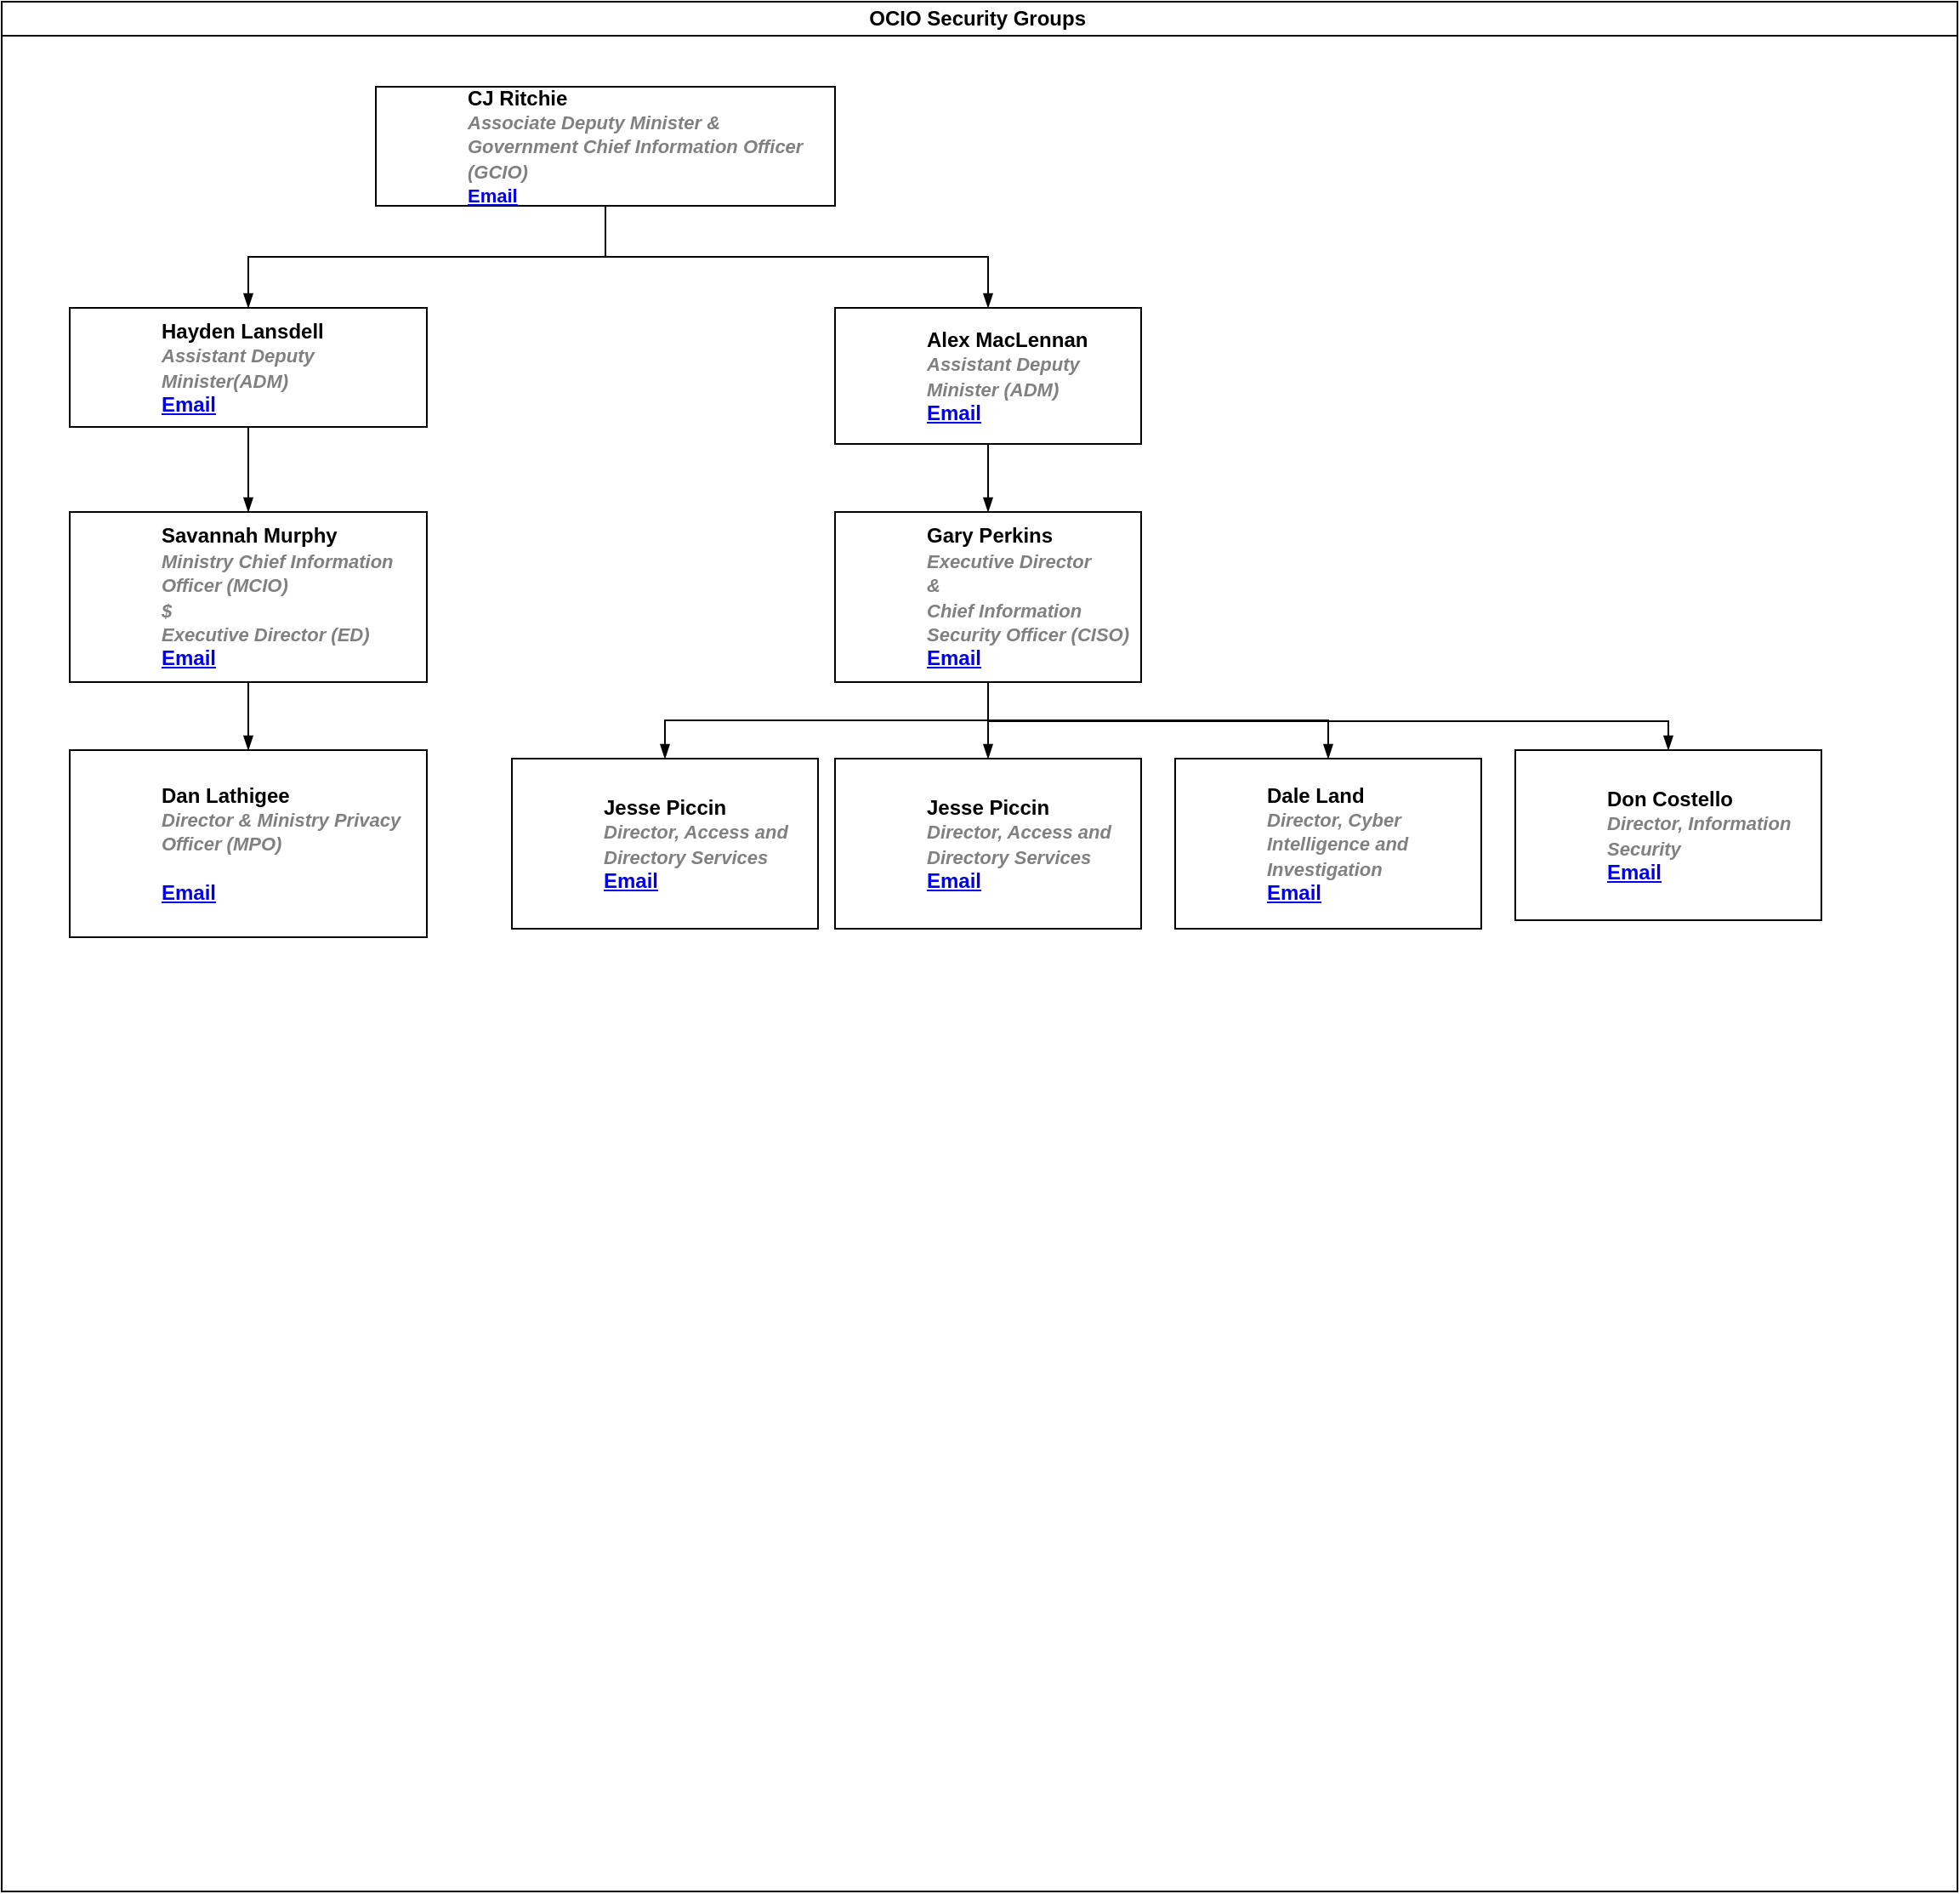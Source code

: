 <mxfile version="15.3.5" type="github" pages="4">
  <diagram id="prtHgNgQTEPvFCAcTncT" name="OCIO-org chart">
    <mxGraphModel dx="868" dy="450" grid="1" gridSize="10" guides="1" tooltips="1" connect="1" arrows="1" fold="1" page="1" pageScale="1" pageWidth="827" pageHeight="1169" math="0" shadow="0">
      <root>
        <mxCell id="0" />
        <mxCell id="1" parent="0" />
        <mxCell id="dNxyNK7c78bLwvsdeMH5-11" value="OCIO Security Groups&amp;nbsp;" style="swimlane;html=1;startSize=20;horizontal=1;containerType=tree;glass=0;metaEdit=1;dropTarget=0;swimlaneLine=1;swimlaneFillColor=none;" parent="1" vertex="1">
          <mxGeometry x="210" y="89" width="1150" height="1111" as="geometry" />
        </mxCell>
        <UserObject label="%name%&lt;br&gt;&lt;i style=&quot;color: gray ; font-size: 11px&quot;&gt;%position%&lt;/i&gt;&lt;br&gt;&lt;a href=&quot;mailto:%email%&quot; style=&quot;font-size: 11px&quot;&gt;Email&lt;/a&gt;" name="CJ Ritchie" position="Associate Deputy Minister &amp; Government Chief Information Officer (GCIO)" email="CJ.Ritchie@gov.bc.ca" placeholders="1" organization="CIO - Office of the Associate Deputy Minister and Government Chief Information Officer&#xa;" id="dNxyNK7c78bLwvsdeMH5-12">
          <mxCell style="label;whiteSpace=wrap;html=1;rounded=0;glass=0;treeMoving=1;treeFolding=1;gradientColor=#ffffff;fillColor=default;dropTarget=1;metaEdit=1;comic=0;expand=1;container=0;noLabel=0;portConstraintRotation=0;connectable=1;snapToPoint=0;" parent="dNxyNK7c78bLwvsdeMH5-11" vertex="1">
            <mxGeometry x="220" y="50" width="270" height="70" as="geometry" />
          </mxCell>
        </UserObject>
        <mxCell id="dNxyNK7c78bLwvsdeMH5-13" value="" style="endArrow=blockThin;endFill=1;fontSize=11;edgeStyle=elbowEdgeStyle;elbow=vertical;rounded=0;" parent="dNxyNK7c78bLwvsdeMH5-11" source="dNxyNK7c78bLwvsdeMH5-12" target="dNxyNK7c78bLwvsdeMH5-14" edge="1">
          <mxGeometry relative="1" as="geometry" />
        </mxCell>
        <UserObject label="%name%&lt;br&gt;&lt;i style=&quot;color: gray ; font-size: 11px&quot;&gt;%position%&lt;/i&gt;&lt;br&gt;&lt;a href=&quot;mailto:%email%&quot;&gt;Email&lt;/a&gt;" name="Hayden Lansdell" position="Assistant Deputy Minister(ADM)" email="hayden.lansdell@gov.bc.ca" placeholders="1" organization="DPD - Digital Platform and Data" id="dNxyNK7c78bLwvsdeMH5-14">
          <mxCell style="label;whiteSpace=wrap;html=1;rounded=0;glass=0;treeFolding=1;treeMoving=1;imageAspect=1;" parent="dNxyNK7c78bLwvsdeMH5-11" vertex="1">
            <mxGeometry x="40" y="180" width="210" height="70" as="geometry" />
          </mxCell>
        </UserObject>
        <mxCell id="dNxyNK7c78bLwvsdeMH5-15" value="" style="endArrow=blockThin;endFill=1;fontSize=11;edgeStyle=elbowEdgeStyle;elbow=vertical;rounded=0;" parent="dNxyNK7c78bLwvsdeMH5-11" source="dNxyNK7c78bLwvsdeMH5-12" target="dNxyNK7c78bLwvsdeMH5-16" edge="1">
          <mxGeometry relative="1" as="geometry" />
        </mxCell>
        <UserObject label="%name%&lt;br&gt;&lt;i style=&quot;color: gray ; font-size: 11px&quot;&gt;%position%&lt;/i&gt;&lt;br&gt;&lt;a href=&quot;mailto:%email%&quot;&gt;Email&lt;/a&gt;" name="Alex MacLennan" position="Assistant Deputy Minister (ADM)" email="Alex.MacLennan@gov.bc.ca" placeholders="1" organization="ES-ADMO - OCIO Enterprise Services" id="dNxyNK7c78bLwvsdeMH5-16">
          <mxCell style="label;whiteSpace=wrap;html=1;rounded=0;glass=0;treeFolding=1;treeMoving=1;" parent="dNxyNK7c78bLwvsdeMH5-11" vertex="1">
            <mxGeometry x="490" y="180" width="180" height="80" as="geometry" />
          </mxCell>
        </UserObject>
        <mxCell id="v73PsxsPgjeirW-ovo98-2" value="" style="endArrow=blockThin;endFill=1;fontSize=11;edgeStyle=elbowEdgeStyle;elbow=vertical;rounded=0;entryX=0.5;entryY=0;entryDx=0;entryDy=0;" parent="dNxyNK7c78bLwvsdeMH5-11" target="v73PsxsPgjeirW-ovo98-3" edge="1">
          <mxGeometry relative="1" as="geometry">
            <mxPoint x="145" y="250" as="sourcePoint" />
          </mxGeometry>
        </mxCell>
        <UserObject label="%name%&lt;br&gt;&lt;i style=&quot;color: gray ; font-size: 11px&quot;&gt;%position%&lt;/i&gt;&lt;br&gt;&lt;a href=&quot;mailto:%email%&quot;&gt;Email&lt;/a&gt;" name="Savannah Murphy" position="Ministry Chief Information Officer (MCIO)&#xa;$ &#xa;Executive Director (ED)" email="Savannah.Murphy@gov.bc.ca" placeholders="1" organization="Information Management Branch" id="v73PsxsPgjeirW-ovo98-3">
          <mxCell style="label;whiteSpace=wrap;html=1;rounded=0;glass=0;treeFolding=1;treeMoving=1;" parent="dNxyNK7c78bLwvsdeMH5-11" vertex="1">
            <mxGeometry x="40" y="300" width="210" height="100" as="geometry" />
          </mxCell>
        </UserObject>
        <mxCell id="v73PsxsPgjeirW-ovo98-4" value="" style="endArrow=blockThin;endFill=1;fontSize=11;edgeStyle=elbowEdgeStyle;elbow=vertical;rounded=0;" parent="dNxyNK7c78bLwvsdeMH5-11" source="v73PsxsPgjeirW-ovo98-3" target="v73PsxsPgjeirW-ovo98-5" edge="1">
          <mxGeometry relative="1" as="geometry">
            <mxPoint x="170" y="330" as="sourcePoint" />
          </mxGeometry>
        </mxCell>
        <UserObject label="%name%&lt;br&gt;&lt;i style=&quot;color: gray ; font-size: 11px&quot;&gt;%position%&lt;/i&gt;&lt;br&gt;&lt;a href=&quot;mailto:%email%&quot;&gt;Email&lt;/a&gt;" name="Dan Lathigee" position="Director &amp; Ministry Privacy Officer (MPO)&#xa;" email="Dan.Lathigee@gov.bc.ca" placeholders="1" organization="IMB Information Privacy and Security" id="v73PsxsPgjeirW-ovo98-5">
          <mxCell style="label;whiteSpace=wrap;html=1;rounded=0;glass=0;treeFolding=1;treeMoving=1;" parent="dNxyNK7c78bLwvsdeMH5-11" vertex="1">
            <mxGeometry x="40" y="440" width="210" height="110" as="geometry" />
          </mxCell>
        </UserObject>
        <mxCell id="v73PsxsPgjeirW-ovo98-14" value="" style="endArrow=blockThin;endFill=1;fontSize=11;edgeStyle=elbowEdgeStyle;elbow=vertical;rounded=0;" parent="dNxyNK7c78bLwvsdeMH5-11" source="dNxyNK7c78bLwvsdeMH5-16" target="v73PsxsPgjeirW-ovo98-15" edge="1">
          <mxGeometry relative="1" as="geometry">
            <mxPoint x="395" y="200" as="sourcePoint" />
          </mxGeometry>
        </mxCell>
        <UserObject label="%name%&lt;br&gt;&lt;i style=&quot;color: gray ; font-size: 11px&quot;&gt;%position%&lt;/i&gt;&lt;br&gt;&lt;a href=&quot;mailto:%email%&quot;&gt;Email&lt;/a&gt;" name="Gary Perkins" position="Executive Director &#xa;&amp;&#xa;Chief Information Security Officer (CISO)" email="Gary.Perkins@gov.bc.ca" placeholders="1" organization="ES-ISB - Information Security" id="v73PsxsPgjeirW-ovo98-15">
          <mxCell style="label;whiteSpace=wrap;html=1;rounded=0;glass=0;treeFolding=1;treeMoving=1;" parent="dNxyNK7c78bLwvsdeMH5-11" vertex="1">
            <mxGeometry x="490" y="300" width="180" height="100" as="geometry" />
          </mxCell>
        </UserObject>
        <mxCell id="v73PsxsPgjeirW-ovo98-20" value="" style="endArrow=blockThin;endFill=1;fontSize=11;edgeStyle=elbowEdgeStyle;elbow=vertical;rounded=0;" parent="dNxyNK7c78bLwvsdeMH5-11" source="v73PsxsPgjeirW-ovo98-15" target="v73PsxsPgjeirW-ovo98-21" edge="1">
          <mxGeometry relative="1" as="geometry">
            <mxPoint x="622" y="322" as="sourcePoint" />
          </mxGeometry>
        </mxCell>
        <UserObject label="%name%&lt;br&gt;&lt;i style=&quot;color: gray ; font-size: 11px&quot;&gt;%position%&lt;/i&gt;&lt;br&gt;&lt;a href=&quot;mailto:%email%&quot;&gt;Email&lt;/a&gt;" name="Jesse Piccin" position="Director, Access and Directory Services" email="Jesse.Piccin@gov.bc.ca" placeholders="1" organization="ADMS - Access &amp; Directory Management Services" id="v73PsxsPgjeirW-ovo98-21">
          <mxCell style="label;whiteSpace=wrap;html=1;rounded=0;glass=0;treeFolding=1;treeMoving=1;" parent="dNxyNK7c78bLwvsdeMH5-11" vertex="1">
            <mxGeometry x="490" y="445" width="180" height="100" as="geometry" />
          </mxCell>
        </UserObject>
        <mxCell id="v73PsxsPgjeirW-ovo98-22" value="" style="endArrow=blockThin;endFill=1;fontSize=11;edgeStyle=elbowEdgeStyle;elbow=vertical;rounded=0;" parent="dNxyNK7c78bLwvsdeMH5-11" source="v73PsxsPgjeirW-ovo98-15" target="v73PsxsPgjeirW-ovo98-23" edge="1">
          <mxGeometry relative="1" as="geometry">
            <mxPoint x="622" y="322" as="sourcePoint" />
          </mxGeometry>
        </mxCell>
        <UserObject label="%name%&lt;br&gt;&lt;i style=&quot;color: gray ; font-size: 11px&quot;&gt;%position%&lt;/i&gt;&lt;br&gt;&lt;a href=&quot;mailto:%email%&quot;&gt;Email&lt;/a&gt;" name="Dale Land" position="Director, Cyber Intelligence and Investigation" email="Dale.Land@gov.bc.ca" placeholders="1" organization="ITSECOPS - IT Security Operations&#xa;&amp;&#xa;SIIRT - Security Investigations and Incident Response" id="v73PsxsPgjeirW-ovo98-23">
          <mxCell style="label;whiteSpace=wrap;html=1;rounded=0;glass=0;treeFolding=1;treeMoving=1;" parent="dNxyNK7c78bLwvsdeMH5-11" vertex="1">
            <mxGeometry x="690" y="445" width="180" height="100" as="geometry" />
          </mxCell>
        </UserObject>
        <mxCell id="v73PsxsPgjeirW-ovo98-24" value="" style="endArrow=blockThin;endFill=1;fontSize=11;edgeStyle=elbowEdgeStyle;elbow=vertical;rounded=0;" parent="dNxyNK7c78bLwvsdeMH5-11" source="v73PsxsPgjeirW-ovo98-15" target="v73PsxsPgjeirW-ovo98-25" edge="1">
          <mxGeometry relative="1" as="geometry">
            <mxPoint x="622" y="322" as="sourcePoint" />
            <Array as="points">
              <mxPoint x="780" y="423" />
            </Array>
          </mxGeometry>
        </mxCell>
        <UserObject label="%name%&lt;br&gt;&lt;i style=&quot;color: gray ; font-size: 11px&quot;&gt;%position%&lt;/i&gt;&lt;br&gt;&lt;a href=&quot;mailto:%email%&quot;&gt;Email&lt;/a&gt;" name="Don Costello" position="Director, Information Security" email="Don.Costello@gov.bc.ca" placeholders="1" organization="ADVSVCS - Advisory Services" id="v73PsxsPgjeirW-ovo98-25">
          <mxCell style="label;whiteSpace=wrap;html=1;rounded=0;glass=0;treeFolding=1;treeMoving=1;" parent="dNxyNK7c78bLwvsdeMH5-11" vertex="1">
            <mxGeometry x="890" y="440" width="180" height="100" as="geometry" />
          </mxCell>
        </UserObject>
        <mxCell id="uYkX0x8CzJpUBdpPmqX0-5" value="" style="endArrow=blockThin;endFill=1;fontSize=11;edgeStyle=elbowEdgeStyle;elbow=vertical;rounded=0;" parent="dNxyNK7c78bLwvsdeMH5-11" source="v73PsxsPgjeirW-ovo98-15" target="uYkX0x8CzJpUBdpPmqX0-6" edge="1">
          <mxGeometry relative="1" as="geometry">
            <mxPoint x="790" y="489" as="sourcePoint" />
          </mxGeometry>
        </mxCell>
        <UserObject label="%name%&lt;br&gt;&lt;i style=&quot;color: gray ; font-size: 11px&quot;&gt;%position%&lt;/i&gt;&lt;br&gt;&lt;a href=&quot;mailto:%email%&quot;&gt;Email&lt;/a&gt;" name="Jesse Piccin" position="Director, Access and Directory Services" email="Jesse.Piccin@gov.bc.ca" placeholders="1" organization="ADMS - Access &amp; Directory Management Services" id="uYkX0x8CzJpUBdpPmqX0-6">
          <mxCell style="label;whiteSpace=wrap;html=1;rounded=0;glass=0;treeFolding=1;treeMoving=1;" parent="dNxyNK7c78bLwvsdeMH5-11" vertex="1">
            <mxGeometry x="300" y="445" width="180" height="100" as="geometry" />
          </mxCell>
        </UserObject>
      </root>
    </mxGraphModel>
  </diagram>
  <diagram id="ucI1gstZumHgKtb_26d9" name="ISP-Information Privacy and Security org chart">
    <mxGraphModel dx="868" dy="1550" grid="1" gridSize="10" guides="1" tooltips="1" connect="1" arrows="1" fold="1" page="1" pageScale="1" pageWidth="850" pageHeight="1100" math="0" shadow="0">
      <root>
        <mxCell id="qZ4l3li3OhjKVmUn_5Yf-0" />
        <mxCell id="qZ4l3li3OhjKVmUn_5Yf-1" parent="qZ4l3li3OhjKVmUn_5Yf-0" />
        <UserObject label="Garry Mierzuak&lt;br&gt;&lt;i style=&quot;color: gray&quot;&gt;&lt;font style=&quot;font-size: 11px&quot;&gt;Ministry Information Security Officer (MISO)&lt;/font&gt;&lt;/i&gt;&lt;br&gt;&lt;a href=&quot;mailto:Garry.Mierzuak@gov.bc.ca&quot;&gt;Email&lt;/a&gt;" name="Garry Mierzuak" position="Ministry Information Security Officer (MISO)" email="Garry.Mierzuak@gov.bc.ca" placeholders="1" organization="IMB Information Privacy and Security" id="SdTfen1lz5qg2SUIvMbw-0">
          <mxCell style="label;whiteSpace=wrap;html=1;rounded=0;glass=0;treeFolding=1;treeMoving=1;" parent="qZ4l3li3OhjKVmUn_5Yf-1" vertex="1">
            <mxGeometry x="350" y="80" width="210" height="100" as="geometry" />
          </mxCell>
        </UserObject>
        <mxCell id="dvrZ-WcR8MNvTjGQvd33-0" value="" style="endArrow=blockThin;endFill=1;fontSize=11;edgeStyle=elbowEdgeStyle;elbow=vertical;rounded=0;exitX=0.5;exitY=1;exitDx=0;exitDy=0;" parent="qZ4l3li3OhjKVmUn_5Yf-1" source="SdTfen1lz5qg2SUIvMbw-0" target="dvrZ-WcR8MNvTjGQvd33-1" edge="1">
          <mxGeometry relative="1" as="geometry">
            <mxPoint x="187" y="734" as="sourcePoint" />
          </mxGeometry>
        </mxCell>
        <UserObject label="Paul Rai&lt;br&gt;&lt;i style=&quot;color: gray ; font-size: 11px&quot;&gt;Senior Security Analyst&lt;/i&gt;&lt;br&gt;&lt;a href=&quot;mailto:Paul.Rai@gov.bc.ca&quot;&gt;Email&lt;/a&gt;" name="Paul Rai" position="Senior Security Analyst" email="Paul.Rai@gov.bc.ca" placeholders="1" organization="IMB Information Privacy and Security" id="dvrZ-WcR8MNvTjGQvd33-1">
          <mxCell style="label;whiteSpace=wrap;html=1;rounded=0;glass=0;treeFolding=1;treeMoving=1;" parent="qZ4l3li3OhjKVmUn_5Yf-1" vertex="1">
            <mxGeometry x="350" y="340" width="210" height="100" as="geometry" />
          </mxCell>
        </UserObject>
        <mxCell id="dvrZ-WcR8MNvTjGQvd33-2" value="" style="endArrow=blockThin;endFill=1;fontSize=11;edgeStyle=elbowEdgeStyle;elbow=vertical;rounded=0;exitX=0.5;exitY=1;exitDx=0;exitDy=0;" parent="qZ4l3li3OhjKVmUn_5Yf-1" source="SdTfen1lz5qg2SUIvMbw-0" target="dvrZ-WcR8MNvTjGQvd33-3" edge="1">
          <mxGeometry relative="1" as="geometry">
            <mxPoint x="187" y="734" as="sourcePoint" />
            <Array as="points">
              <mxPoint x="500" y="230" />
              <mxPoint x="450" y="510" />
            </Array>
          </mxGeometry>
        </mxCell>
        <UserObject label="Ariadne Powell&lt;br&gt;&lt;i style=&quot;color: gray ; font-size: 11px&quot;&gt;Senior Security Analyst&lt;/i&gt;&lt;br&gt;&lt;a href=&quot;mailto:Ariadne.Powell@gov.bc.ca&quot;&gt;Email&lt;/a&gt;" name="Ariadne Powell" position="Senior Security Analyst" email="Ariadne.Powell@gov.bc.ca" placeholders="1" organization="IMB Information Privacy and Security" id="dvrZ-WcR8MNvTjGQvd33-3">
          <mxCell style="label;whiteSpace=wrap;html=1;rounded=0;glass=0;treeFolding=1;treeMoving=1;" parent="qZ4l3li3OhjKVmUn_5Yf-1" vertex="1">
            <mxGeometry x="600" y="340" width="210" height="100" as="geometry" />
          </mxCell>
        </UserObject>
        <UserObject label="Calder Brown&lt;br&gt;&lt;i style=&quot;color: gray ; font-size: 11px&quot;&gt;Senior Security Analyst&lt;/i&gt;&lt;br&gt;&lt;a href=&quot;mailto:Calder.Brown@gov.bc.ca&quot;&gt;Email&lt;/a&gt;" name="Calder Brown" position="Senior Security Analyst" email="Calder.Brown@gov.bc.ca" placeholders="1" organization="IMB Information Privacy and Security" id="dvrZ-WcR8MNvTjGQvd33-4">
          <mxCell style="label;whiteSpace=wrap;html=1;rounded=0;glass=0;treeFolding=1;treeMoving=1;" parent="qZ4l3li3OhjKVmUn_5Yf-1" vertex="1">
            <mxGeometry x="100" y="340" width="210" height="100" as="geometry" />
          </mxCell>
        </UserObject>
        <mxCell id="dvrZ-WcR8MNvTjGQvd33-5" value="" style="endArrow=blockThin;endFill=1;fontSize=11;edgeStyle=elbowEdgeStyle;elbow=vertical;rounded=0;exitX=0.5;exitY=1;exitDx=0;exitDy=0;entryX=0.5;entryY=0;entryDx=0;entryDy=0;" parent="qZ4l3li3OhjKVmUn_5Yf-1" source="SdTfen1lz5qg2SUIvMbw-0" target="dvrZ-WcR8MNvTjGQvd33-4" edge="1">
          <mxGeometry relative="1" as="geometry">
            <mxPoint x="445" y="470" as="sourcePoint" />
            <mxPoint x="705" y="570" as="targetPoint" />
            <Array as="points">
              <mxPoint x="380" y="230" />
              <mxPoint x="310" y="510" />
            </Array>
          </mxGeometry>
        </mxCell>
        <mxCell id="oMF8QTFkqLxiqysbtOMA-1" value="" style="endArrow=blockThin;endFill=1;fontSize=11;edgeStyle=elbowEdgeStyle;elbow=vertical;rounded=0;exitX=0.5;exitY=1;exitDx=0;exitDy=0;" parent="qZ4l3li3OhjKVmUn_5Yf-1" source="R9Cr3xqox11sZa4VE1uC-0" edge="1">
          <mxGeometry relative="1" as="geometry">
            <mxPoint x="355" y="639" as="sourcePoint" />
            <mxPoint x="455" y="80" as="targetPoint" />
          </mxGeometry>
        </mxCell>
        <mxCell id="1ly8iMYacWjRFcpsfIwy-0" value="ISP-Information Privacy and Security" style="swimlane;html=1;startSize=20;horizontal=1;containerType=tree;glass=0;" parent="qZ4l3li3OhjKVmUn_5Yf-1" vertex="1">
          <mxGeometry y="-236" width="850" height="730" as="geometry" />
        </mxCell>
        <UserObject label="Dan Lathigee&lt;br&gt;&lt;i style=&quot;color: gray&quot;&gt;&lt;font style=&quot;font-size: 11px&quot;&gt;Director &amp;amp; Ministry Privacy Officer (MPO)&lt;/font&gt;&lt;br&gt;&lt;/i&gt;&lt;br&gt;&lt;a href=&quot;mailto:Dan.Lathigee@gov.bc.ca&quot;&gt;Email&lt;/a&gt;" name="Dan Lathigee" position="Director &amp; Ministry Privacy Officer (MPO)&#xa;" email="Dan.Lathigee@gov.bc.ca" placeholders="1" organization="IMB Information Privacy and Security" id="R9Cr3xqox11sZa4VE1uC-0">
          <mxCell style="label;whiteSpace=wrap;html=1;rounded=0;glass=0;treeFolding=1;treeMoving=1;" parent="1ly8iMYacWjRFcpsfIwy-0" vertex="1">
            <mxGeometry x="350" y="130" width="210" height="110" as="geometry" />
          </mxCell>
        </UserObject>
      </root>
    </mxGraphModel>
  </diagram>
  <diagram id="vDOXWKOzfigFdYHw0v1W" name="Advisory Services">
    <mxGraphModel dx="868" dy="2650" grid="1" gridSize="10" guides="1" tooltips="1" connect="1" arrows="1" fold="1" page="1" pageScale="1" pageWidth="850" pageHeight="1100" math="0" shadow="0">
      <root>
        <mxCell id="rqQ3qo8qsGK3bOTKJYbh-0" />
        <mxCell id="rqQ3qo8qsGK3bOTKJYbh-1" parent="rqQ3qo8qsGK3bOTKJYbh-0" />
        <UserObject label="Brian Horncastle&lt;br&gt;&lt;i style=&quot;color: gray ; font-size: 11px&quot;&gt;Manager, VRM&lt;/i&gt;&lt;br&gt;&lt;a href=&quot;mailto:Brian.Horncastle@gov.bc.ca&quot;&gt;Email&lt;/a&gt;" name="Brian Horncastle" position="Manager, VRM" email="Brian.Horncastle@gov.bc.ca" placeholders="1" organization=" VRM - Vulnerability &amp; Risk Management" id="T802JfDfkw4rmRlnb9Lm-0">
          <mxCell style="label;whiteSpace=wrap;html=1;rounded=0;glass=0;treeFolding=1;treeMoving=1;" parent="rqQ3qo8qsGK3bOTKJYbh-1" vertex="1">
            <mxGeometry x="960" y="-840" width="180" height="100" as="geometry" />
          </mxCell>
        </UserObject>
        <UserObject label="Ryan Bluemel&lt;br&gt;&lt;i style=&quot;color: gray ; font-size: 11px&quot;&gt;Senior Security Analyst&lt;/i&gt;&lt;br&gt;&lt;a href=&quot;mailto:Ryan.Bluemel@gov.bc.ca&quot;&gt;Email&lt;/a&gt;" name="Ryan Bluemel" position="Senior Security Analyst" email="Ryan.Bluemel@gov.bc.ca" placeholders="1" organization="VRM - Vulnerability &amp; Risk Management" id="T802JfDfkw4rmRlnb9Lm-1">
          <mxCell style="label;whiteSpace=wrap;html=1;rounded=0;glass=0;treeFolding=1;treeMoving=1;" parent="rqQ3qo8qsGK3bOTKJYbh-1" vertex="1">
            <mxGeometry x="560" y="-680" width="180" height="100" as="geometry" />
          </mxCell>
        </UserObject>
        <UserObject label="Michael Foltinek&lt;br&gt;&lt;i style=&quot;color: gray ; font-size: 11px&quot;&gt;Senior Security Architect&lt;/i&gt;&lt;br&gt;&lt;a href=&quot;mailto:Michael.Foltinek@gov.bc.ca&quot;&gt;Email&lt;/a&gt;" name="Michael Foltinek" position="Senior Security Architect" email="Michael.Foltinek@gov.bc.ca" placeholders="1" organization="VRM - Vulnerability &amp; Risk Management" id="T802JfDfkw4rmRlnb9Lm-2">
          <mxCell style="label;whiteSpace=wrap;html=1;rounded=0;glass=0;treeFolding=1;treeMoving=1;" parent="rqQ3qo8qsGK3bOTKJYbh-1" vertex="1">
            <mxGeometry x="750" y="-680" width="180" height="100" as="geometry" />
          </mxCell>
        </UserObject>
        <UserObject label="Joe Lopetrone&lt;br&gt;&lt;i style=&quot;color: gray ; font-size: 11px&quot;&gt;Senior Security Analyst&lt;/i&gt;&lt;br&gt;&lt;a href=&quot;mailto:&quot;&gt;Email&lt;/a&gt;" name="Joe Lopetrone" position="Senior Security Analyst" email="" placeholders="1" organization="VRM - Vulnerability &amp; Risk Management" id="T802JfDfkw4rmRlnb9Lm-3">
          <mxCell style="label;whiteSpace=wrap;html=1;rounded=0;glass=0;treeFolding=1;treeMoving=1;" parent="rqQ3qo8qsGK3bOTKJYbh-1" vertex="1">
            <mxGeometry x="940" y="-680" width="180" height="100" as="geometry" />
          </mxCell>
        </UserObject>
        <UserObject label="Gary Merrick&lt;br&gt;&lt;i style=&quot;color: gray ; font-size: 11px&quot;&gt;Senior Security Analyst&lt;/i&gt;&lt;br&gt;&lt;a href=&quot;mailto:Gary.Merrick@gov.bc.ca&quot;&gt;Email&lt;/a&gt;" name="Gary Merrick" position="Senior Security Analyst" email="Gary.Merrick@gov.bc.ca" placeholders="1" organization="VRM - Vulnerability &amp; Risk Management" id="T802JfDfkw4rmRlnb9Lm-4">
          <mxCell style="label;whiteSpace=wrap;html=1;rounded=0;glass=0;treeFolding=1;treeMoving=1;" parent="rqQ3qo8qsGK3bOTKJYbh-1" vertex="1">
            <mxGeometry x="1140" y="-680" width="170" height="100" as="geometry" />
          </mxCell>
        </UserObject>
        <UserObject label="Don Costello&lt;br&gt;&lt;i style=&quot;color: gray ; font-size: 11px&quot;&gt;Director, Information Security&lt;/i&gt;&lt;br&gt;&lt;a href=&quot;mailto:Don.Costello@gov.bc.ca&quot;&gt;Email&lt;/a&gt;" name="Don Costello" position="Director, Information Security" email="Don.Costello@gov.bc.ca" placeholders="1" organization="ADVSVCS - Advisory Services" id="xZGKURcxJj9vhPXbA276-0">
          <mxCell style="label;whiteSpace=wrap;html=1;rounded=0;glass=0;treeFolding=1;treeMoving=1;" parent="rqQ3qo8qsGK3bOTKJYbh-1" vertex="1">
            <mxGeometry x="1160" y="-1000" width="180" height="80" as="geometry" />
          </mxCell>
        </UserObject>
        <mxCell id="XgKBMb3x8BXF8PC0vtIP-0" value="" style="endArrow=blockThin;endFill=1;fontSize=11;edgeStyle=elbowEdgeStyle;elbow=vertical;rounded=0;entryX=0.5;entryY=0;entryDx=0;entryDy=0;exitX=0.5;exitY=1;exitDx=0;exitDy=0;" parent="rqQ3qo8qsGK3bOTKJYbh-1" source="xZGKURcxJj9vhPXbA276-0" target="T802JfDfkw4rmRlnb9Lm-0" edge="1">
          <mxGeometry relative="1" as="geometry">
            <mxPoint x="1230" y="-890" as="sourcePoint" />
            <mxPoint x="1040" y="-840" as="targetPoint" />
          </mxGeometry>
        </mxCell>
        <mxCell id="XgKBMb3x8BXF8PC0vtIP-1" value="" style="endArrow=blockThin;endFill=1;fontSize=11;edgeStyle=elbowEdgeStyle;elbow=vertical;rounded=0;exitX=0.5;exitY=1;exitDx=0;exitDy=0;entryX=0.5;entryY=0;entryDx=0;entryDy=0;" parent="rqQ3qo8qsGK3bOTKJYbh-1" source="xZGKURcxJj9vhPXbA276-0" target="lxsl5r0ngIAoYixiZqqR-0" edge="1">
          <mxGeometry relative="1" as="geometry">
            <mxPoint x="1230" y="-890" as="sourcePoint" />
            <mxPoint x="1310" y="-840" as="targetPoint" />
            <Array as="points">
              <mxPoint x="1370" y="-880" />
            </Array>
          </mxGeometry>
        </mxCell>
        <mxCell id="FQNXtCQWKW9u08r3h9mG-0" value="" style="endArrow=blockThin;endFill=1;fontSize=11;edgeStyle=elbowEdgeStyle;elbow=vertical;rounded=0;exitX=0.5;exitY=1;exitDx=0;exitDy=0;entryX=0.5;entryY=0;entryDx=0;entryDy=0;" parent="rqQ3qo8qsGK3bOTKJYbh-1" source="T802JfDfkw4rmRlnb9Lm-0" target="T802JfDfkw4rmRlnb9Lm-1" edge="1">
          <mxGeometry relative="1" as="geometry">
            <mxPoint x="660" y="-720" as="sourcePoint" />
            <mxPoint x="660" y="-680" as="targetPoint" />
          </mxGeometry>
        </mxCell>
        <mxCell id="FQNXtCQWKW9u08r3h9mG-1" value="" style="endArrow=blockThin;endFill=1;fontSize=11;edgeStyle=elbowEdgeStyle;elbow=vertical;rounded=0;" parent="rqQ3qo8qsGK3bOTKJYbh-1" edge="1">
          <mxGeometry relative="1" as="geometry">
            <mxPoint x="1050" y="-730" as="sourcePoint" />
            <mxPoint x="840" y="-680" as="targetPoint" />
            <Array as="points">
              <mxPoint x="950" y="-710" />
            </Array>
          </mxGeometry>
        </mxCell>
        <mxCell id="FQNXtCQWKW9u08r3h9mG-2" value="" style="endArrow=blockThin;endFill=1;fontSize=11;edgeStyle=elbowEdgeStyle;elbow=vertical;rounded=0;entryX=0.5;entryY=0;entryDx=0;entryDy=0;" parent="rqQ3qo8qsGK3bOTKJYbh-1" target="T802JfDfkw4rmRlnb9Lm-3" edge="1">
          <mxGeometry relative="1" as="geometry">
            <mxPoint x="1050" y="-740" as="sourcePoint" />
            <mxPoint x="1040" y="-680" as="targetPoint" />
            <Array as="points">
              <mxPoint x="1060" y="-710" />
            </Array>
          </mxGeometry>
        </mxCell>
        <mxCell id="FQNXtCQWKW9u08r3h9mG-3" value="" style="endArrow=blockThin;endFill=1;fontSize=11;edgeStyle=elbowEdgeStyle;elbow=vertical;rounded=0;" parent="rqQ3qo8qsGK3bOTKJYbh-1" edge="1">
          <mxGeometry relative="1" as="geometry">
            <mxPoint x="1050" y="-740" as="sourcePoint" />
            <mxPoint x="1230" y="-680" as="targetPoint" />
          </mxGeometry>
        </mxCell>
        <mxCell id="-0Sq7_ZNC0-nOio30Pgc-0" value="Advisory Services" style="swimlane;html=1;startSize=20;horizontal=1;containerType=tree;glass=0;" parent="rqQ3qo8qsGK3bOTKJYbh-1" vertex="1">
          <mxGeometry x="520" y="-1110" width="1840" height="730" as="geometry" />
        </mxCell>
        <UserObject label="Trace Muldoon&lt;br&gt;&lt;i style=&quot;color: gray ; font-size: 11px&quot;&gt;Manager, Security Governance $ Engagement/Awareness&lt;/i&gt;&lt;br&gt;&lt;a href=&quot;mailto:Trace.Muldoon@gov.bc.ca&quot;&gt;Email&lt;/a&gt;" name="Trace Muldoon" position="Manager, Security Governance $ Engagement/Awareness" email="Trace.Muldoon@gov.bc.ca" placeholders="1" organization="SECAWARE - Security Awareness" id="lxsl5r0ngIAoYixiZqqR-0">
          <mxCell style="label;whiteSpace=wrap;html=1;rounded=0;glass=0;treeFolding=1;treeMoving=1;" parent="-0Sq7_ZNC0-nOio30Pgc-0" vertex="1">
            <mxGeometry x="860" y="260" width="220" height="100" as="geometry" />
          </mxCell>
        </UserObject>
        <UserObject label="Bonnie Beyea&lt;br&gt;&lt;i style=&quot;color: gray ; font-size: 11px&quot;&gt;Senior Security Analyst&lt;/i&gt;&lt;br&gt;&lt;a href=&quot;mailto:Bonnie.Beyea@gov.bc.ca&quot;&gt;Email&lt;/a&gt;" name="Bonnie Beyea" position="Senior Security Analyst" email="Bonnie.Beyea@gov.bc.ca" placeholders="1" organization="SECAWARE - Security Awareness" id="Ec1Sfc6E9cO8bSWa9kFR-0">
          <mxCell style="label;whiteSpace=wrap;html=1;rounded=0;glass=0;treeFolding=1;treeMoving=1;" parent="rqQ3qo8qsGK3bOTKJYbh-1" vertex="1">
            <mxGeometry x="1360" y="-681" width="180" height="100" as="geometry" />
          </mxCell>
        </UserObject>
        <mxCell id="Ec1Sfc6E9cO8bSWa9kFR-1" value="" style="endArrow=blockThin;endFill=1;fontSize=11;edgeStyle=elbowEdgeStyle;elbow=vertical;rounded=0;entryX=0.5;entryY=0;entryDx=0;entryDy=0;" parent="rqQ3qo8qsGK3bOTKJYbh-1" target="Ec1Sfc6E9cO8bSWa9kFR-0" edge="1">
          <mxGeometry relative="1" as="geometry">
            <mxPoint x="1490" y="-740" as="sourcePoint" />
            <Array as="points">
              <mxPoint x="1460" y="-720" />
              <mxPoint x="1670" y="-800" />
            </Array>
          </mxGeometry>
        </mxCell>
        <UserObject label="Mackenzie Friesen&lt;br&gt;&lt;i style=&quot;color: gray ; font-size: 11px&quot;&gt;Security Analyst&lt;/i&gt;&lt;br&gt;&lt;a href=&quot;mailto:Mackenzie.Friesen@gov.bc.ca&quot;&gt;Email&lt;/a&gt;" name="Mackenzie Friesen" position="Security Analyst" email="Mackenzie.Friesen@gov.bc.ca" placeholders="1" organization="SECAWARE - Security Awareness" id="Ec1Sfc6E9cO8bSWa9kFR-2">
          <mxCell style="label;whiteSpace=wrap;html=1;rounded=0;glass=0;treeFolding=1;treeMoving=1;" parent="rqQ3qo8qsGK3bOTKJYbh-1" vertex="1">
            <mxGeometry x="1550" y="-681" width="180" height="100" as="geometry" />
          </mxCell>
        </UserObject>
        <mxCell id="Ec1Sfc6E9cO8bSWa9kFR-3" value="" style="endArrow=blockThin;endFill=1;fontSize=11;edgeStyle=elbowEdgeStyle;elbow=vertical;rounded=0;entryX=0.5;entryY=0;entryDx=0;entryDy=0;exitX=0.5;exitY=1;exitDx=0;exitDy=0;" parent="rqQ3qo8qsGK3bOTKJYbh-1" source="lxsl5r0ngIAoYixiZqqR-0" target="Ec1Sfc6E9cO8bSWa9kFR-2" edge="1">
          <mxGeometry relative="1" as="geometry">
            <mxPoint x="1540" y="-800" as="sourcePoint" />
            <Array as="points">
              <mxPoint x="1640" y="-720" />
            </Array>
          </mxGeometry>
        </mxCell>
        <UserObject label="Jarin James&lt;br&gt;&lt;i style=&quot;color: gray&quot;&gt;Security Analyst&lt;/i&gt;&lt;br&gt;&lt;a href=&quot;mailto:Jarin.James@gov.bc.ca&quot;&gt;Email&lt;/a&gt;" name="Jarin James" position="Security Analyst" email="Jarin.James@gov.bc.ca" placeholders="1" organization="SECAWARE - Security Awareness" id="Ec1Sfc6E9cO8bSWa9kFR-4">
          <mxCell style="label;whiteSpace=wrap;html=1;rounded=0;glass=0;treeFolding=1;treeMoving=1;" parent="rqQ3qo8qsGK3bOTKJYbh-1" vertex="1">
            <mxGeometry x="1740" y="-681" width="180" height="100" as="geometry" />
          </mxCell>
        </UserObject>
        <mxCell id="Ec1Sfc6E9cO8bSWa9kFR-5" value="" style="endArrow=blockThin;endFill=1;fontSize=11;edgeStyle=elbowEdgeStyle;elbow=vertical;rounded=0;exitX=0.5;exitY=1;exitDx=0;exitDy=0;" parent="rqQ3qo8qsGK3bOTKJYbh-1" source="lxsl5r0ngIAoYixiZqqR-0" target="Ec1Sfc6E9cO8bSWa9kFR-6" edge="1">
          <mxGeometry relative="1" as="geometry">
            <mxPoint x="1540" y="-800" as="sourcePoint" />
            <Array as="points">
              <mxPoint x="1630" y="-720" />
              <mxPoint x="1670" y="-800" />
            </Array>
          </mxGeometry>
        </mxCell>
        <UserObject label="Kristina Petrosyan&lt;br&gt;&lt;i style=&quot;color: gray&quot;&gt;Senior Security Analyst&lt;/i&gt;&lt;br&gt;&lt;a href=&quot;mailto:Kristina.Petrosyan@gov.bc.ca&quot;&gt;Email&lt;/a&gt;" name="Kristina Petrosyan" position="Senior Security Analyst" email="Kristina.Petrosyan@gov.bc.ca" placeholders="1" organization="SECAWARE - Security Awareness" id="Ec1Sfc6E9cO8bSWa9kFR-6">
          <mxCell style="label;whiteSpace=wrap;html=1;rounded=0;glass=0;treeFolding=1;treeMoving=1;" parent="rqQ3qo8qsGK3bOTKJYbh-1" vertex="1">
            <mxGeometry x="1930" y="-681" width="180" height="100" as="geometry" />
          </mxCell>
        </UserObject>
        <mxCell id="Ec1Sfc6E9cO8bSWa9kFR-7" value="" style="endArrow=blockThin;endFill=1;fontSize=11;edgeStyle=elbowEdgeStyle;elbow=vertical;rounded=0;exitX=0.5;exitY=1;exitDx=0;exitDy=0;" parent="rqQ3qo8qsGK3bOTKJYbh-1" source="lxsl5r0ngIAoYixiZqqR-0" target="Ec1Sfc6E9cO8bSWa9kFR-8" edge="1">
          <mxGeometry relative="1" as="geometry">
            <mxPoint x="1610" y="-780" as="sourcePoint" />
            <Array as="points">
              <mxPoint x="1610" y="-720" />
              <mxPoint x="1670" y="-800" />
            </Array>
          </mxGeometry>
        </mxCell>
        <UserObject label="Monika Weatherly&lt;br&gt;&lt;i style=&quot;color: gray&quot;&gt;Security Analyst&lt;/i&gt;&lt;br&gt;&lt;a href=&quot;mailto:&quot;&gt;Email&lt;/a&gt;" name="Monika Weatherly" position="Security Analyst" email="" placeholders="1" organization="SECAWARE - Security Awareness" id="Ec1Sfc6E9cO8bSWa9kFR-8">
          <mxCell style="label;whiteSpace=wrap;html=1;rounded=0;glass=0;treeFolding=1;treeMoving=1;" parent="rqQ3qo8qsGK3bOTKJYbh-1" vertex="1">
            <mxGeometry x="2120" y="-681" width="210" height="100" as="geometry" />
          </mxCell>
        </UserObject>
        <mxCell id="Ec1Sfc6E9cO8bSWa9kFR-10" style="edgeStyle=orthogonalEdgeStyle;rounded=0;orthogonalLoop=1;jettySize=auto;html=1;exitX=0.5;exitY=1;exitDx=0;exitDy=0;" parent="rqQ3qo8qsGK3bOTKJYbh-1" source="lxsl5r0ngIAoYixiZqqR-0" edge="1">
          <mxGeometry relative="1" as="geometry">
            <mxPoint x="1831" y="-680" as="targetPoint" />
            <Array as="points">
              <mxPoint x="1490" y="-720" />
              <mxPoint x="1831" y="-720" />
            </Array>
          </mxGeometry>
        </mxCell>
      </root>
    </mxGraphModel>
  </diagram>
  <diagram id="iJ8oZhVi4A6zWBfsme-V" name="Access and Directory Management Services">
    <mxGraphModel dx="1240" dy="643" grid="1" gridSize="10" guides="1" tooltips="1" connect="1" arrows="1" fold="1" page="1" pageScale="1" pageWidth="850" pageHeight="1100" math="0" shadow="0">
      <root>
        <mxCell id="N-BHXD9uO94G_v4G9a9I-0" />
        <mxCell id="N-BHXD9uO94G_v4G9a9I-1" parent="N-BHXD9uO94G_v4G9a9I-0" />
        <mxCell id="7XG-mAJkzpiDxBTZkSnl-0" value="Access and Directory Management Services&amp;nbsp;" style="swimlane;html=1;startSize=20;horizontal=1;containerType=tree;glass=0;" parent="N-BHXD9uO94G_v4G9a9I-1" vertex="1">
          <mxGeometry x="100" y="161" width="1100" height="700" as="geometry" />
        </mxCell>
        <UserObject label="Jesse Piccin&lt;br&gt;&lt;i style=&quot;font-size: 11px&quot;&gt;&lt;font color=&quot;#5e5e5e&quot;&gt;Director, Access and Directory Management Services&lt;/font&gt;&lt;/i&gt;&lt;br&gt;&lt;a href=&quot;mailto:%email%&quot;&gt;Email&lt;/a&gt;" placeholders="1" Name="Jesse Piccin" Position="Director" Organization="ADMS - Access &amp; Directory Management Services" email="Jesse.Piccin@gov.bc.ca" id="7XG-mAJkzpiDxBTZkSnl-1">
          <mxCell style="label;whiteSpace=wrap;html=1;rounded=0;glass=0;treeMoving=1;treeFolding=1;" parent="7XG-mAJkzpiDxBTZkSnl-0" vertex="1">
            <mxGeometry x="390" y="50" width="180" height="70" as="geometry" />
          </mxCell>
        </UserObject>
        <mxCell id="7XG-mAJkzpiDxBTZkSnl-2" value="" style="endArrow=blockThin;endFill=1;fontSize=11;edgeStyle=elbowEdgeStyle;elbow=vertical;rounded=0;exitX=0.25;exitY=1;exitDx=0;exitDy=0;entryX=1;entryY=0.5;entryDx=0;entryDy=0;" parent="7XG-mAJkzpiDxBTZkSnl-0" source="7XG-mAJkzpiDxBTZkSnl-1" target="7XG-mAJkzpiDxBTZkSnl-3" edge="1">
          <mxGeometry relative="1" as="geometry">
            <mxPoint x="380" y="159" as="targetPoint" />
            <Array as="points">
              <mxPoint x="310" y="220" />
            </Array>
          </mxGeometry>
        </mxCell>
        <UserObject label="Chris Flight&lt;br&gt;&lt;i style=&quot;color: gray ; font-size: 11px&quot;&gt;Senior Technical Architect, IDIR Authentication Services&lt;br&gt;&lt;/i&gt;&lt;a href=&quot;mailto:%email%&quot;&gt;Email&lt;/a&gt;" placeholders="1" Name="Chris Flight" Position="Senior Technical Architect" Organization="IDIR - IDIR Authentication Services" email="chris.flight@gov.bc.ca" id="7XG-mAJkzpiDxBTZkSnl-3">
          <mxCell style="label;whiteSpace=wrap;html=1;rounded=0;glass=0;treeFolding=1;treeMoving=1;" parent="7XG-mAJkzpiDxBTZkSnl-0" vertex="1">
            <mxGeometry x="190" y="180" width="190" height="80" as="geometry" />
          </mxCell>
        </UserObject>
        <UserObject label="Christine Sutherland&lt;br&gt;&lt;i style=&quot;font-size: 11px&quot;&gt;&lt;font color=&quot;#5e5e5e&quot;&gt;Senior Technical Analyst, WAM &lt;/font&gt;&lt;font color=&quot;#808080&quot;&gt;Web Access Management&lt;/font&gt;&lt;/i&gt;&lt;br&gt;&lt;a href=&quot;mailto:Jesse.Piccin@gov.bc.ca&quot;&gt;Email&lt;/a&gt;" placeholders="1" Name="Christine Sutherland" Position="Senior Technical Analyst" Organization="WAM - Web Access Management" email="Christine.Sutherland@gov.bc.ca" id="3w2OpVWbwlHzZPCRK1aW-4">
          <mxCell style="label;whiteSpace=wrap;html=1;rounded=0;glass=0;treeMoving=1;treeFolding=1;" parent="7XG-mAJkzpiDxBTZkSnl-0" vertex="1">
            <mxGeometry x="540" y="180" width="200" height="80" as="geometry" />
          </mxCell>
        </UserObject>
        <mxCell id="3w2OpVWbwlHzZPCRK1aW-7" value="" style="endArrow=blockThin;endFill=1;fontSize=11;edgeStyle=elbowEdgeStyle;elbow=vertical;rounded=0;exitX=0.5;exitY=1;exitDx=0;exitDy=0;" parent="7XG-mAJkzpiDxBTZkSnl-0" source="7XG-mAJkzpiDxBTZkSnl-1" edge="1">
          <mxGeometry relative="1" as="geometry">
            <mxPoint x="445" y="130" as="sourcePoint" />
            <mxPoint x="540" y="220" as="targetPoint" />
            <Array as="points">
              <mxPoint x="490" y="220" />
            </Array>
          </mxGeometry>
        </mxCell>
        <UserObject label="Manas Bhattacharya&lt;br&gt;&lt;i style=&quot;font-size: 11px&quot;&gt;&lt;font color=&quot;#5e5e5e&quot;&gt;Technical Analyst, WAM &lt;/font&gt;&lt;font color=&quot;#808080&quot;&gt;Web Access Management&lt;/font&gt;&lt;/i&gt;&lt;br&gt;&lt;a href=&quot;mailto:Jesse.Piccin@gov.bc.ca&quot;&gt;Email&lt;/a&gt;" placeholders="1" Name="Manas Bhattacharya" Position="Technical Analyst" Organization="WAM - Web Access Management" email="Manas.Bhattacharya@gov.bc.ca" id="3w2OpVWbwlHzZPCRK1aW-10">
          <mxCell style="label;whiteSpace=wrap;html=1;rounded=0;glass=0;treeMoving=1;treeFolding=1;" parent="7XG-mAJkzpiDxBTZkSnl-0" vertex="1">
            <mxGeometry x="540" y="310" width="200" height="80" as="geometry" />
          </mxCell>
        </UserObject>
        <UserObject label="&lt;font&gt;Eric Tse&amp;nbsp;&lt;br&gt;&lt;font color=&quot;#5e5e5e&quot; style=&quot;font-size: 11px&quot;&gt;&lt;i&gt;Technical Analyst, WAM &lt;/i&gt;&lt;/font&gt;&lt;/font&gt;&lt;font color=&quot;#808080&quot; style=&quot;font-size: 11px ; font-style: italic&quot;&gt;Web Access Management&lt;/font&gt;&lt;br&gt;&lt;a href=&quot;mailto:Jesse.Piccin@gov.bc.ca&quot;&gt;Email&lt;/a&gt;" placeholders="1" Name="Eric Tse" Position="Technical Analyst" Organization="WAM - Web Access Management" email="Eric.Tse@gov.bc.ca" id="3w2OpVWbwlHzZPCRK1aW-11">
          <mxCell style="label;whiteSpace=wrap;html=1;rounded=0;glass=0;treeMoving=1;treeFolding=1;" parent="7XG-mAJkzpiDxBTZkSnl-0" vertex="1">
            <mxGeometry x="540" y="440" width="200" height="80" as="geometry" />
          </mxCell>
        </UserObject>
        <UserObject label="Peter Kremer&lt;br&gt;&lt;i style=&quot;font-size: 11px&quot;&gt;&lt;font color=&quot;#5e5e5e&quot;&gt;Technical Analyst, WAM &lt;/font&gt;&lt;font color=&quot;#808080&quot;&gt;Web Access Management&lt;/font&gt;&lt;/i&gt;&lt;br&gt;&lt;a href=&quot;mailto:Jesse.Piccin@gov.bc.ca&quot;&gt;Email&lt;/a&gt;" placeholders="1" Name="Peter Kremer" Position="Technical Analyst" Organization="WAM - Web Access Management" email="" id="3w2OpVWbwlHzZPCRK1aW-20">
          <mxCell style="label;whiteSpace=wrap;html=1;rounded=0;glass=0;treeMoving=1;treeFolding=1;" parent="7XG-mAJkzpiDxBTZkSnl-0" vertex="1">
            <mxGeometry x="540" y="560" width="200" height="80" as="geometry" />
          </mxCell>
        </UserObject>
        <mxCell id="3w2OpVWbwlHzZPCRK1aW-21" value="" style="endArrow=blockThin;endFill=1;fontSize=11;edgeStyle=elbowEdgeStyle;elbow=vertical;rounded=0;entryX=0;entryY=0.5;entryDx=0;entryDy=0;exitX=0.5;exitY=1;exitDx=0;exitDy=0;" parent="7XG-mAJkzpiDxBTZkSnl-0" source="7XG-mAJkzpiDxBTZkSnl-1" target="3w2OpVWbwlHzZPCRK1aW-10" edge="1">
          <mxGeometry relative="1" as="geometry">
            <mxPoint x="445" y="130" as="sourcePoint" />
            <mxPoint x="137.97" y="190" as="targetPoint" />
            <Array as="points">
              <mxPoint x="480" y="350" />
            </Array>
          </mxGeometry>
        </mxCell>
        <mxCell id="3w2OpVWbwlHzZPCRK1aW-22" value="" style="endArrow=blockThin;endFill=1;fontSize=11;edgeStyle=elbowEdgeStyle;elbow=vertical;rounded=0;entryX=0;entryY=0.75;entryDx=0;entryDy=0;exitX=0.5;exitY=1;exitDx=0;exitDy=0;" parent="7XG-mAJkzpiDxBTZkSnl-0" source="7XG-mAJkzpiDxBTZkSnl-1" target="3w2OpVWbwlHzZPCRK1aW-11" edge="1">
          <mxGeometry relative="1" as="geometry">
            <mxPoint x="455" y="140" as="sourcePoint" />
            <mxPoint x="147.97" y="200" as="targetPoint" />
            <Array as="points">
              <mxPoint x="480" y="500" />
            </Array>
          </mxGeometry>
        </mxCell>
        <UserObject label="Justin Thomson&lt;br&gt;&lt;i style=&quot;font-size: 11px&quot;&gt;&lt;font color=&quot;#5e5e5e&quot;&gt;Technical Support Analyst, ADMSSD -&amp;nbsp; Services Delivery&lt;/font&gt;&lt;/i&gt;&lt;br&gt;&lt;a href=&quot;mailto:Jesse.Piccin@gov.bc.ca&quot;&gt;Email&lt;/a&gt;" placeholders="1" Name="Justin Thomson" Position="Technical Support Analyst" Organization="ADMSSD - Service Delivery" email="Justin.Thomson@gov.bc.ca" id="3w2OpVWbwlHzZPCRK1aW-37">
          <mxCell style="label;whiteSpace=wrap;html=1;rounded=0;glass=0;treeMoving=1;treeFolding=1;" parent="7XG-mAJkzpiDxBTZkSnl-0" vertex="1">
            <mxGeometry x="840" y="560" width="200" height="80" as="geometry" />
          </mxCell>
        </UserObject>
        <mxCell id="3w2OpVWbwlHzZPCRK1aW-40" value="" style="endArrow=blockThin;endFill=1;fontSize=11;edgeStyle=elbowEdgeStyle;elbow=vertical;rounded=0;" parent="7XG-mAJkzpiDxBTZkSnl-0" target="3w2OpVWbwlHzZPCRK1aW-37" edge="1">
          <mxGeometry relative="1" as="geometry">
            <mxPoint x="780" y="150" as="sourcePoint" />
            <mxPoint x="800" y="600" as="targetPoint" />
            <Array as="points">
              <mxPoint x="770" y="600" />
              <mxPoint x="770" y="400" />
              <mxPoint x="780" y="230" />
              <mxPoint x="820" y="150" />
              <mxPoint x="640" y="150" />
              <mxPoint x="780" y="560" />
            </Array>
          </mxGeometry>
        </mxCell>
        <mxCell id="3w2OpVWbwlHzZPCRK1aW-42" value="" style="endArrow=none;html=1;startSize=14;endSize=14;sourcePerimeterSpacing=8;targetPerimeterSpacing=8;entryX=0.75;entryY=1;entryDx=0;entryDy=0;" parent="7XG-mAJkzpiDxBTZkSnl-0" target="7XG-mAJkzpiDxBTZkSnl-1" edge="1">
          <mxGeometry width="50" height="50" relative="1" as="geometry">
            <mxPoint x="525" y="150" as="sourcePoint" />
            <mxPoint x="540" y="130" as="targetPoint" />
          </mxGeometry>
        </mxCell>
        <UserObject label="Jonathan Borrows&lt;br&gt;&lt;i style=&quot;font-size: 11px&quot;&gt;&lt;font color=&quot;#5e5e5e&quot;&gt;Senior Application Specialist, ADMSSD - Services Delivery&lt;/font&gt;&lt;/i&gt;&lt;br&gt;&lt;a href=&quot;mailto:Jesse.Piccin@gov.bc.ca&quot;&gt;Email&lt;/a&gt;" placeholders="1" Name="Jonathan Borrows" Position="Senior Application Specialist" Organization="ADMSSD - Service Delivery" email="Jonathan.Borrows@gov.bc.ca" id="3w2OpVWbwlHzZPCRK1aW-44">
          <mxCell style="label;whiteSpace=wrap;html=1;rounded=0;glass=0;treeMoving=1;treeFolding=1;" parent="7XG-mAJkzpiDxBTZkSnl-0" vertex="1">
            <mxGeometry x="840" y="180" width="200" height="80" as="geometry" />
          </mxCell>
        </UserObject>
        <UserObject label="Tonja Quinn&lt;br&gt;&lt;i style=&quot;font-size: 11px&quot;&gt;&lt;font color=&quot;#5e5e5e&quot;&gt;Senior Technical Service Lead, ADMSSD - Services Delivery&lt;/font&gt;&lt;/i&gt;&lt;br&gt;&lt;a href=&quot;mailto:Jesse.Piccin@gov.bc.ca&quot;&gt;Email&lt;/a&gt;" placeholders="1" Name="Tonja Quinn" Position="Senior Technical Service Lead" Organization="ADMSSD - Service Delivery" email="Tonja.Quinn@gov.bc.ca" id="3w2OpVWbwlHzZPCRK1aW-45">
          <mxCell style="label;whiteSpace=wrap;html=1;rounded=0;glass=0;treeMoving=1;treeFolding=1;" parent="7XG-mAJkzpiDxBTZkSnl-0" vertex="1">
            <mxGeometry x="840" y="310" width="200" height="80" as="geometry" />
          </mxCell>
        </UserObject>
        <UserObject label="Kristine L Hughes&lt;br&gt;&lt;i style=&quot;font-size: 11px&quot;&gt;&lt;font color=&quot;#5e5e5e&quot;&gt;Technical Support Analyst, ADMSSD - Services Delivery&lt;/font&gt;&lt;/i&gt;&lt;br&gt;&lt;a href=&quot;mailto:Jesse.Piccin@gov.bc.ca&quot;&gt;Email&lt;/a&gt;" placeholders="1" Name="Kristine L Hughes" Position="Technical Support Analyst" Organization="ADMSSD - Service Delivery" email="Kristine.Hughes@gov.bc.ca" id="3w2OpVWbwlHzZPCRK1aW-46">
          <mxCell style="label;whiteSpace=wrap;html=1;rounded=0;glass=0;treeMoving=1;treeFolding=1;" parent="7XG-mAJkzpiDxBTZkSnl-0" vertex="1">
            <mxGeometry x="840" y="440" width="200" height="80" as="geometry" />
          </mxCell>
        </UserObject>
        <mxCell id="3w2OpVWbwlHzZPCRK1aW-48" value="" style="endArrow=classic;html=1;startSize=6;endSize=6;sourcePerimeterSpacing=0;targetPerimeterSpacing=0;" parent="7XG-mAJkzpiDxBTZkSnl-0" edge="1">
          <mxGeometry width="50" height="50" relative="1" as="geometry">
            <mxPoint x="780" y="350" as="sourcePoint" />
            <mxPoint x="840" y="350" as="targetPoint" />
          </mxGeometry>
        </mxCell>
        <mxCell id="3w2OpVWbwlHzZPCRK1aW-49" value="" style="endArrow=classic;html=1;startSize=6;endSize=6;sourcePerimeterSpacing=0;targetPerimeterSpacing=0;entryX=0;entryY=0.5;entryDx=0;entryDy=0;" parent="7XG-mAJkzpiDxBTZkSnl-0" target="3w2OpVWbwlHzZPCRK1aW-46" edge="1">
          <mxGeometry width="50" height="50" relative="1" as="geometry">
            <mxPoint x="780" y="480" as="sourcePoint" />
            <mxPoint x="840" y="480" as="targetPoint" />
          </mxGeometry>
        </mxCell>
        <UserObject label="David Jewer&lt;br&gt;&lt;i style=&quot;color: rgb(128 , 128 , 128) ; font-size: 11px&quot;&gt;Senior Technical Analyst, IDIR Authentication Services&lt;/i&gt;&lt;br&gt;&lt;a href=&quot;mailto:%email%&quot;&gt;Email&lt;/a&gt;" placeholders="1" Name="David Jewer" Position="Senior Technical Analyst" Organization="IDIR - IDIR Authentication Services" email="David.Jewer@gov.bc.ca" id="7XG-mAJkzpiDxBTZkSnl-5">
          <mxCell style="label;whiteSpace=wrap;html=1;rounded=0;glass=0;treeFolding=1;treeMoving=1;" parent="7XG-mAJkzpiDxBTZkSnl-0" vertex="1">
            <mxGeometry x="190" y="289" width="190" height="80" as="geometry" />
          </mxCell>
        </UserObject>
        <mxCell id="7XG-mAJkzpiDxBTZkSnl-6" value="" style="endArrow=blockThin;endFill=1;fontSize=11;edgeStyle=elbowEdgeStyle;elbow=vertical;rounded=0;exitX=0.25;exitY=1;exitDx=0;exitDy=0;entryX=1;entryY=0.5;entryDx=0;entryDy=0;" parent="7XG-mAJkzpiDxBTZkSnl-0" source="7XG-mAJkzpiDxBTZkSnl-1" edge="1" target="7XG-mAJkzpiDxBTZkSnl-5">
          <mxGeometry relative="1" as="geometry">
            <mxPoint x="440" y="119" as="sourcePoint" />
            <mxPoint x="130" y="309" as="targetPoint" />
            <Array as="points">
              <mxPoint x="410" y="329" />
              <mxPoint x="440" y="169" />
              <mxPoint x="300" y="419" />
            </Array>
          </mxGeometry>
        </mxCell>
        <UserObject label="Bruce O&#39;Hara&lt;br&gt;&lt;i style=&quot;font-size: 11px ; color: gray&quot;&gt;Senior Technical Analyst,&amp;nbsp;&lt;/i&gt;&lt;i style=&quot;font-size: 11px ; color: rgb(128 , 128 , 128)&quot;&gt;IDIR Authentication Services&lt;/i&gt;&lt;br&gt;&lt;a href=&quot;mailto:%email%&quot;&gt;Email&lt;/a&gt;" placeholders="1" Name="Bruce O&#39;Hara" Position="Senior Technical Analyst" Organization="IDIR - IDIR Authentication Services" email="Bruce.K.OHara@gov.bc.ca" id="7XG-mAJkzpiDxBTZkSnl-7">
          <mxCell style="label;whiteSpace=wrap;html=1;rounded=0;glass=0;" parent="7XG-mAJkzpiDxBTZkSnl-0" vertex="1">
            <mxGeometry x="190" y="429" width="185" height="80" as="geometry" />
          </mxCell>
        </UserObject>
        <mxCell id="7XG-mAJkzpiDxBTZkSnl-4" value="" style="endArrow=blockThin;endFill=1;fontSize=11;edgeStyle=elbowEdgeStyle;elbow=vertical;rounded=0;exitX=0.25;exitY=1;exitDx=0;exitDy=0;entryX=1;entryY=0.5;entryDx=0;entryDy=0;" parent="7XG-mAJkzpiDxBTZkSnl-0" source="7XG-mAJkzpiDxBTZkSnl-1" target="7XG-mAJkzpiDxBTZkSnl-7" edge="1">
          <mxGeometry relative="1" as="geometry">
            <Array as="points">
              <mxPoint x="430" y="469" />
              <mxPoint x="320" y="279" />
            </Array>
            <mxPoint x="400" y="449" as="targetPoint" />
          </mxGeometry>
        </mxCell>
        <UserObject label="Steve Oates&lt;br&gt;&lt;i style=&quot;font-size: 11px&quot;&gt;&lt;font color=&quot;#5e5e5e&quot;&gt;Senior Technical Analyst,&amp;nbsp;&lt;/font&gt;&lt;/i&gt;&lt;i style=&quot;font-size: 11px ; color: rgb(128 , 128 , 128)&quot;&gt;IDIR Authentication Services&lt;/i&gt;&lt;br&gt;&lt;a href=&quot;mailto:Jesse.Piccin@gov.bc.ca&quot;&gt;Email&lt;/a&gt;" placeholders="1" Name="Steve Oates" Position="Senior Technical Analyst" Organization="IDIR - IDIR Authentication Services" email="Steve.Oates@gov.bc.ca" id="3w2OpVWbwlHzZPCRK1aW-2">
          <mxCell style="label;whiteSpace=wrap;html=1;rounded=0;glass=0;treeMoving=1;treeFolding=1;" parent="7XG-mAJkzpiDxBTZkSnl-0" vertex="1">
            <mxGeometry x="187.5" y="565" width="190" height="75" as="geometry" />
          </mxCell>
        </UserObject>
        <mxCell id="3w2OpVWbwlHzZPCRK1aW-3" value="" style="endArrow=blockThin;endFill=1;fontSize=11;edgeStyle=elbowEdgeStyle;elbow=vertical;rounded=0;entryX=1;entryY=0.5;entryDx=0;entryDy=0;exitX=0.25;exitY=1;exitDx=0;exitDy=0;" parent="7XG-mAJkzpiDxBTZkSnl-0" source="7XG-mAJkzpiDxBTZkSnl-1" target="3w2OpVWbwlHzZPCRK1aW-2" edge="1">
          <mxGeometry relative="1" as="geometry">
            <mxPoint x="435" y="159" as="sourcePoint" />
            <mxPoint x="590" y="189" as="targetPoint" />
            <Array as="points">
              <mxPoint x="410" y="603" />
            </Array>
          </mxGeometry>
        </mxCell>
        <mxCell id="3w2OpVWbwlHzZPCRK1aW-23" value="" style="endArrow=blockThin;endFill=1;fontSize=11;edgeStyle=elbowEdgeStyle;elbow=vertical;rounded=0;entryX=0;entryY=0.5;entryDx=0;entryDy=0;exitX=0.5;exitY=1;exitDx=0;exitDy=0;" parent="N-BHXD9uO94G_v4G9a9I-1" edge="1" source="7XG-mAJkzpiDxBTZkSnl-1">
          <mxGeometry relative="1" as="geometry">
            <mxPoint x="580" y="282" as="sourcePoint" />
            <mxPoint x="640" y="763" as="targetPoint" />
            <Array as="points">
              <mxPoint x="590" y="762" />
            </Array>
          </mxGeometry>
        </mxCell>
        <mxCell id="3w2OpVWbwlHzZPCRK1aW-43" value="" style="endArrow=none;html=1;startSize=14;endSize=14;sourcePerimeterSpacing=8;targetPerimeterSpacing=8;" parent="N-BHXD9uO94G_v4G9a9I-1" edge="1">
          <mxGeometry width="50" height="50" relative="1" as="geometry">
            <mxPoint x="880" y="310" as="sourcePoint" />
            <mxPoint x="626" y="310" as="targetPoint" />
          </mxGeometry>
        </mxCell>
        <mxCell id="3w2OpVWbwlHzZPCRK1aW-47" value="" style="endArrow=classic;html=1;startSize=14;endSize=6;sourcePerimeterSpacing=8;targetPerimeterSpacing=0;entryX=0;entryY=0.5;entryDx=0;entryDy=0;" parent="N-BHXD9uO94G_v4G9a9I-1" target="3w2OpVWbwlHzZPCRK1aW-44" edge="1">
          <mxGeometry width="50" height="50" relative="1" as="geometry">
            <mxPoint x="880" y="381" as="sourcePoint" />
            <mxPoint x="910" y="480" as="targetPoint" />
          </mxGeometry>
        </mxCell>
      </root>
    </mxGraphModel>
  </diagram>
</mxfile>

